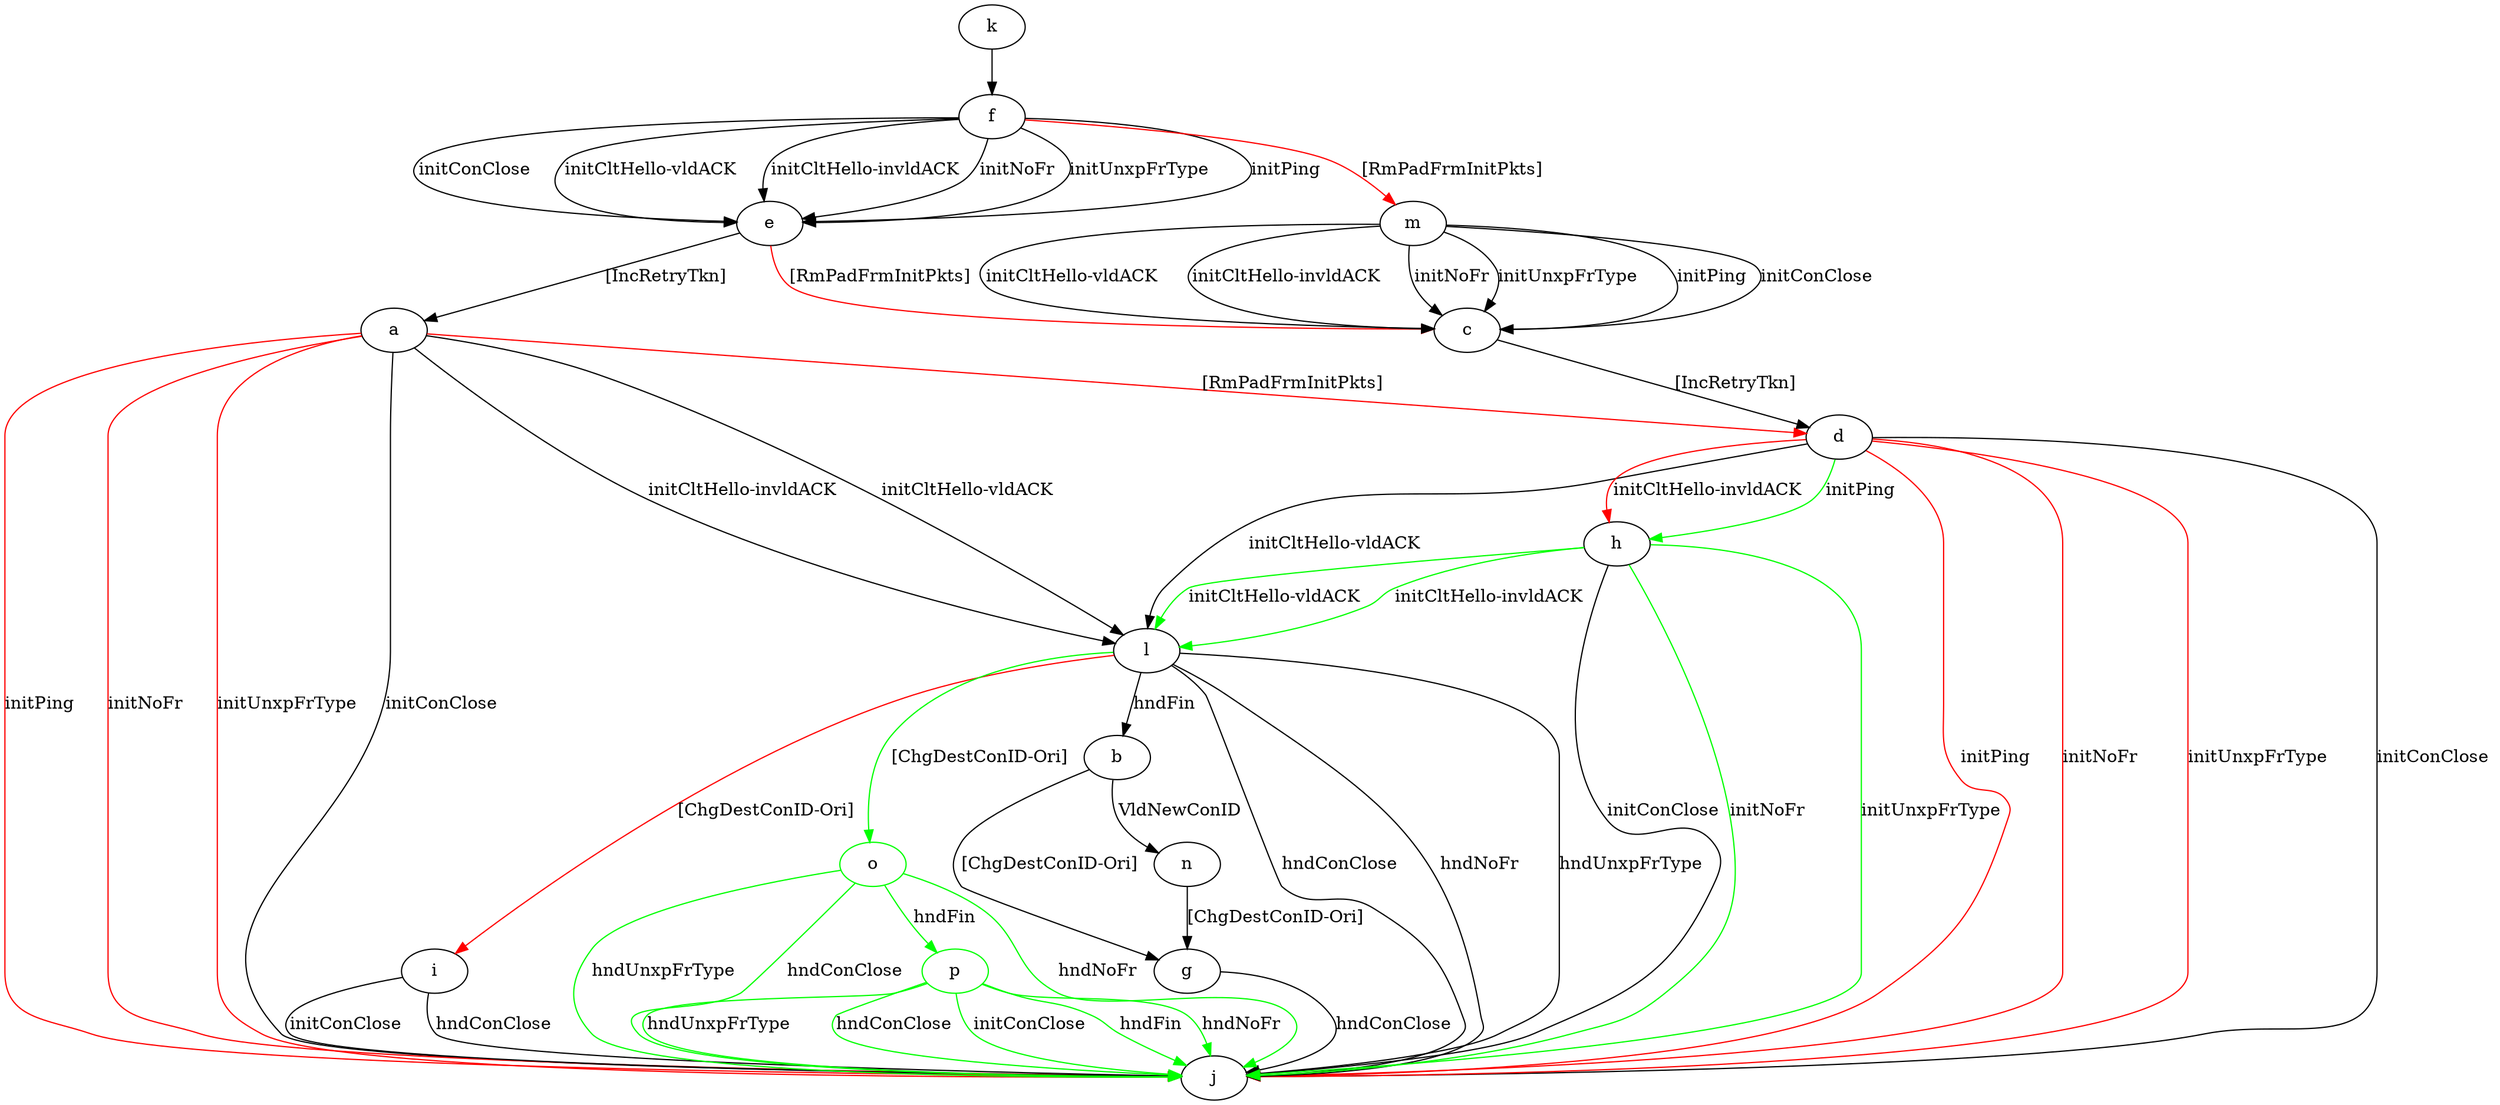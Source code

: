 digraph "" {
	a -> d	[key=0,
		color=red,
		label="[RmPadFrmInitPkts] "];
	a -> j	[key=0,
		label="initConClose "];
	a -> j	[key=1,
		color=red,
		label="initPing "];
	a -> j	[key=2,
		color=red,
		label="initNoFr "];
	a -> j	[key=3,
		color=red,
		label="initUnxpFrType "];
	a -> l	[key=0,
		label="initCltHello-vldACK "];
	a -> l	[key=1,
		label="initCltHello-invldACK "];
	b -> g	[key=0,
		label="[ChgDestConID-Ori] "];
	b -> n	[key=0,
		label="VldNewConID "];
	c -> d	[key=0,
		label="[IncRetryTkn] "];
	d -> h	[key=0,
		color=green,
		label="initPing "];
	d -> h	[key=1,
		color=red,
		label="initCltHello-invldACK "];
	d -> j	[key=0,
		label="initConClose "];
	d -> j	[key=1,
		color=red,
		label="initPing "];
	d -> j	[key=2,
		color=red,
		label="initNoFr "];
	d -> j	[key=3,
		color=red,
		label="initUnxpFrType "];
	d -> l	[key=0,
		label="initCltHello-vldACK "];
	e -> a	[key=0,
		label="[IncRetryTkn] "];
	e -> c	[key=0,
		color=red,
		label="[RmPadFrmInitPkts] "];
	f -> e	[key=0,
		label="initPing "];
	f -> e	[key=1,
		label="initConClose "];
	f -> e	[key=2,
		label="initCltHello-vldACK "];
	f -> e	[key=3,
		label="initCltHello-invldACK "];
	f -> e	[key=4,
		label="initNoFr "];
	f -> e	[key=5,
		label="initUnxpFrType "];
	f -> m	[key=0,
		color=red,
		label="[RmPadFrmInitPkts] "];
	g -> j	[key=0,
		label="hndConClose "];
	h -> j	[key=0,
		label="initConClose "];
	h -> j	[key=1,
		color=green,
		label="initNoFr "];
	h -> j	[key=2,
		color=green,
		label="initUnxpFrType "];
	h -> l	[key=0,
		color=green,
		label="initCltHello-vldACK "];
	h -> l	[key=1,
		color=green,
		label="initCltHello-invldACK "];
	i -> j	[key=0,
		label="initConClose "];
	i -> j	[key=1,
		label="hndConClose "];
	k -> f	[key=0];
	l -> b	[key=0,
		label="hndFin "];
	l -> i	[key=0,
		color=red,
		label="[ChgDestConID-Ori] "];
	l -> j	[key=0,
		label="hndConClose "];
	l -> j	[key=1,
		label="hndNoFr "];
	l -> j	[key=2,
		label="hndUnxpFrType "];
	o	[color=green];
	l -> o	[key=0,
		color=green,
		label="[ChgDestConID-Ori] "];
	m -> c	[key=0,
		label="initPing "];
	m -> c	[key=1,
		label="initConClose "];
	m -> c	[key=2,
		label="initCltHello-vldACK "];
	m -> c	[key=3,
		label="initCltHello-invldACK "];
	m -> c	[key=4,
		label="initNoFr "];
	m -> c	[key=5,
		label="initUnxpFrType "];
	n -> g	[key=0,
		label="[ChgDestConID-Ori] "];
	o -> j	[key=0,
		color=green,
		label="hndNoFr "];
	o -> j	[key=1,
		color=green,
		label="hndUnxpFrType "];
	o -> j	[key=2,
		color=green,
		label="hndConClose "];
	p	[color=green];
	o -> p	[key=0,
		color=green,
		label="hndFin "];
	p -> j	[key=0,
		color=green,
		label="initConClose "];
	p -> j	[key=1,
		color=green,
		label="hndFin "];
	p -> j	[key=2,
		color=green,
		label="hndNoFr "];
	p -> j	[key=3,
		color=green,
		label="hndUnxpFrType "];
	p -> j	[key=4,
		color=green,
		label="hndConClose "];
}
